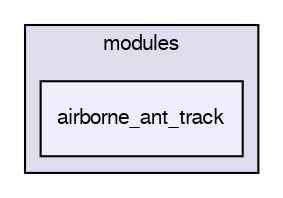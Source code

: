 digraph "sw/airborne/modules/airborne_ant_track" {
  compound=true
  node [ fontsize="10", fontname="FreeSans"];
  edge [ labelfontsize="10", labelfontname="FreeSans"];
  subgraph clusterdir_c2abcdd6ccb39c3582929c0e3f5651c2 {
    graph [ bgcolor="#ddddee", pencolor="black", label="modules" fontname="FreeSans", fontsize="10", URL="dir_c2abcdd6ccb39c3582929c0e3f5651c2.html"]
  dir_b38d3b7daf8f5f4aa9cdde7d2cfcefba [shape=box, label="airborne_ant_track", style="filled", fillcolor="#eeeeff", pencolor="black", URL="dir_b38d3b7daf8f5f4aa9cdde7d2cfcefba.html"];
  }
}
